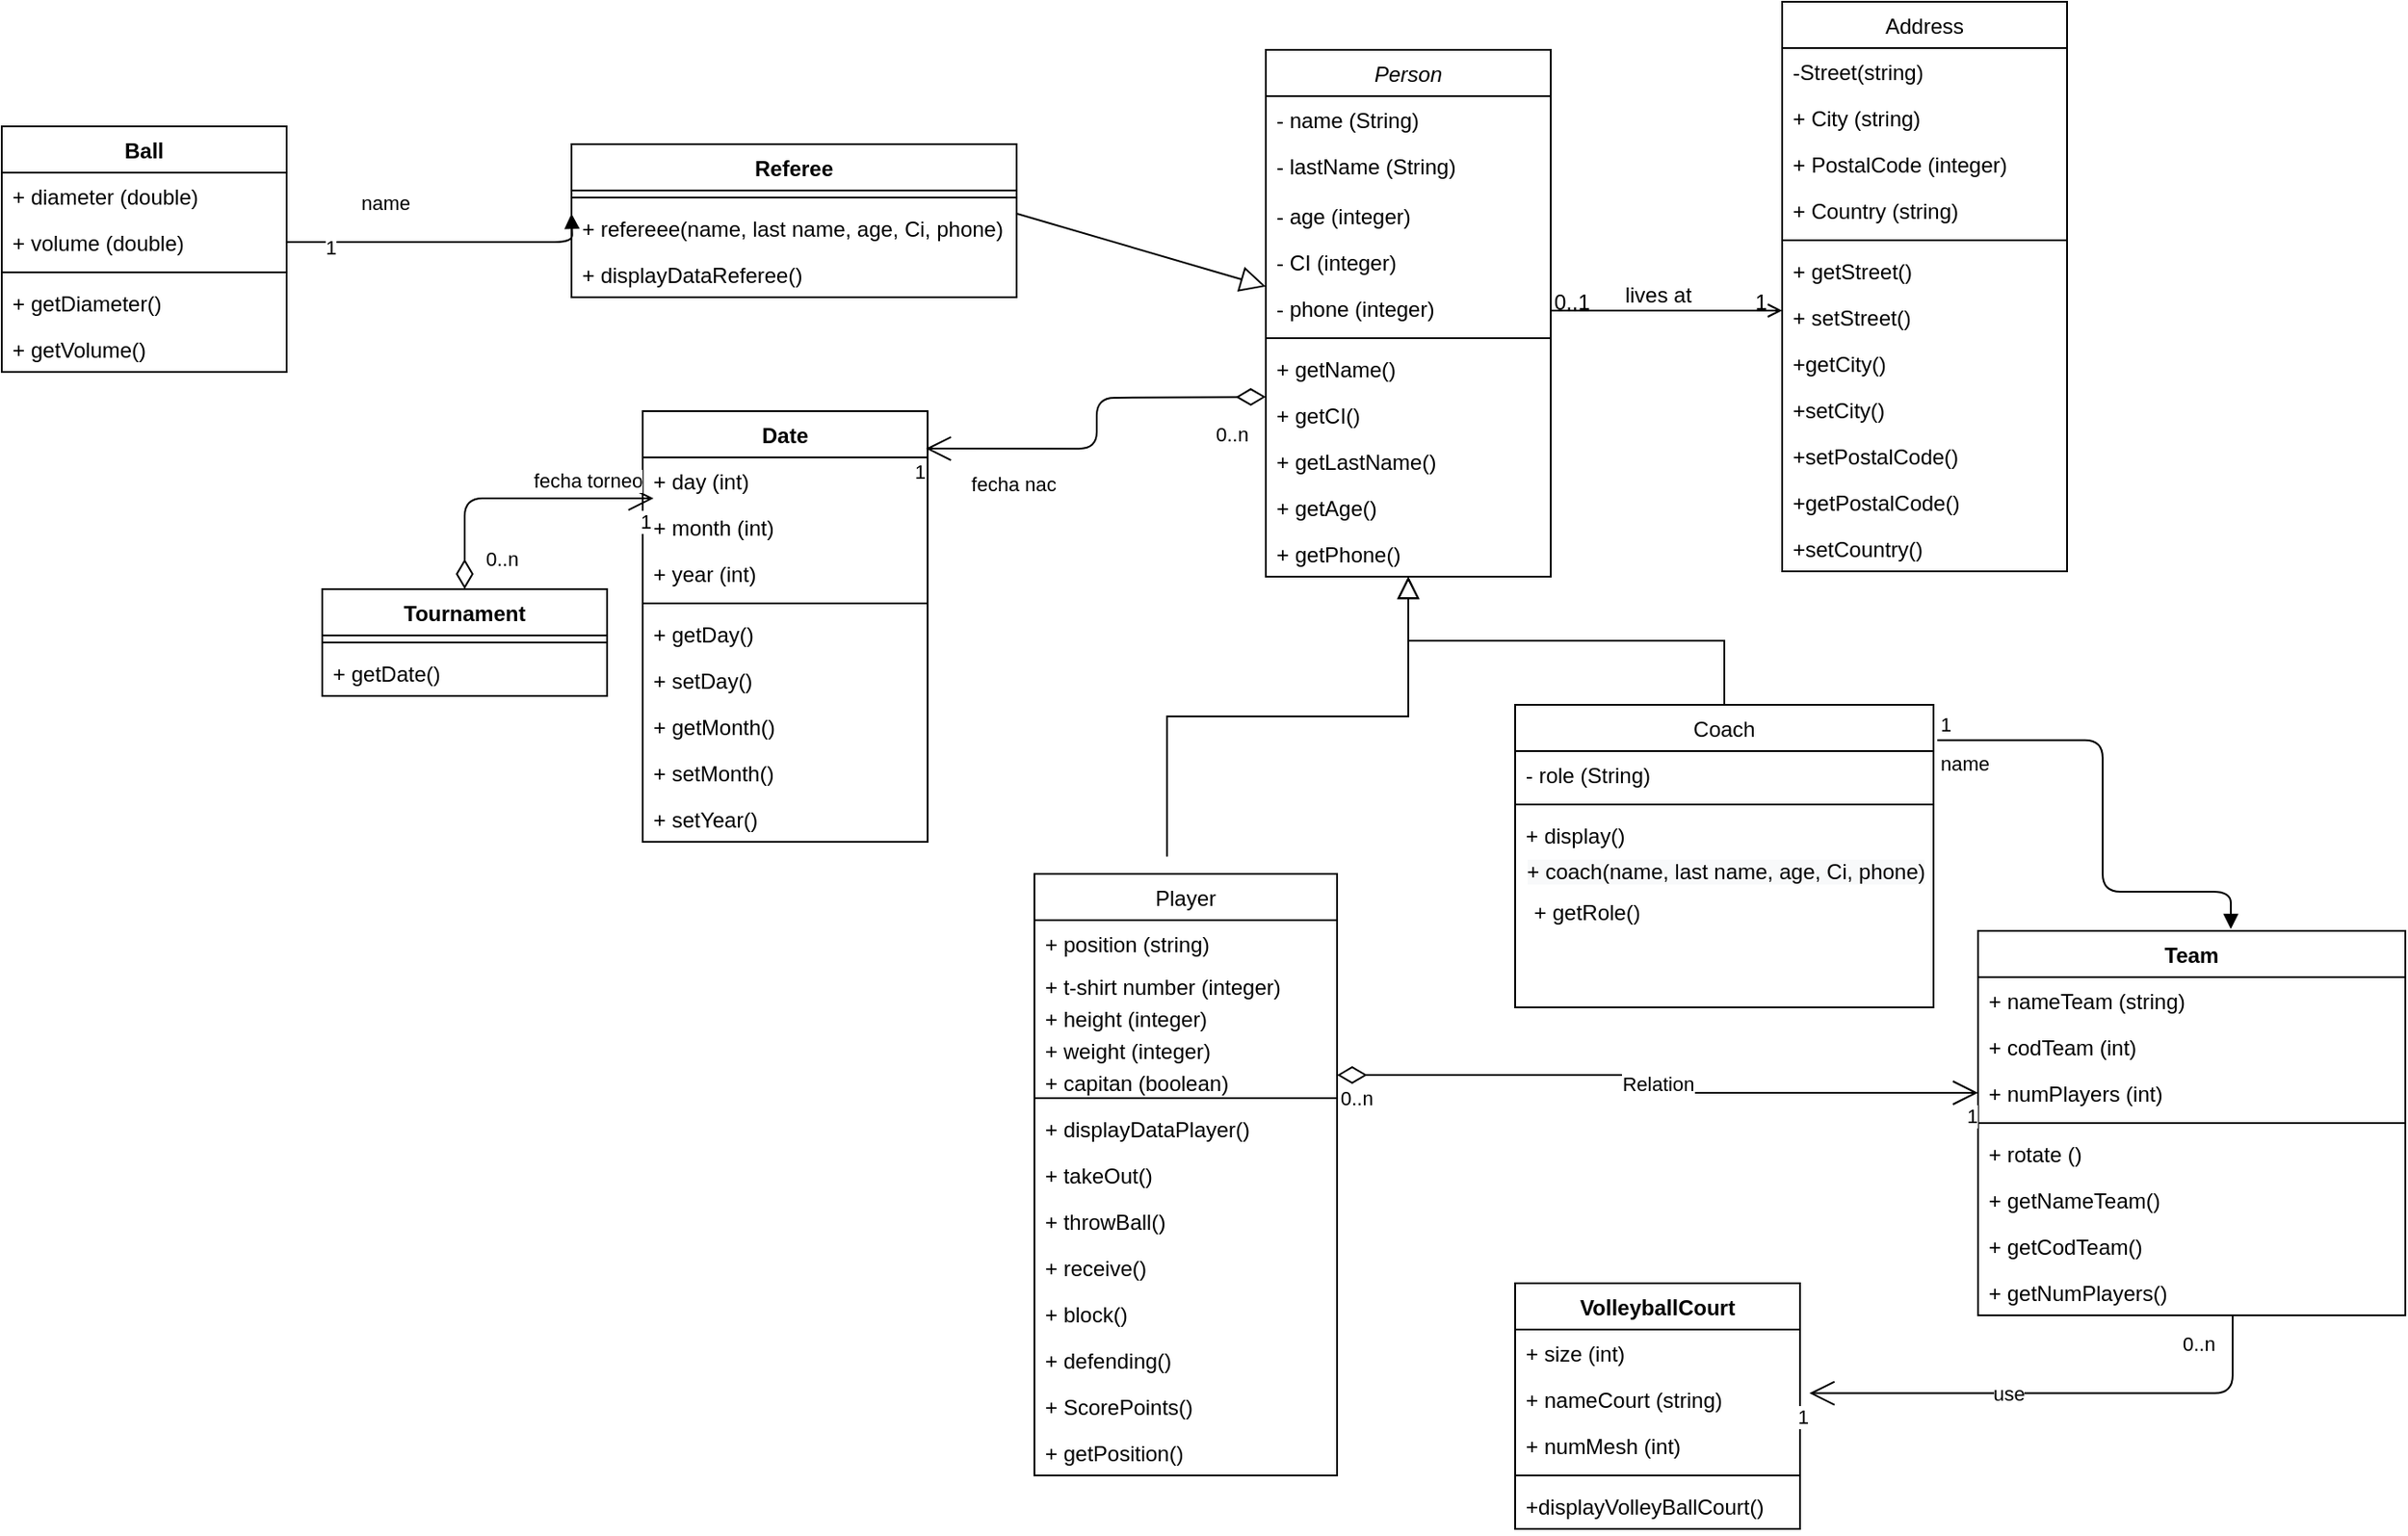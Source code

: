 <mxfile version="14.9.4" type="device"><diagram id="C5RBs43oDa-KdzZeNtuy" name="Page-1"><mxGraphModel dx="1935" dy="487" grid="1" gridSize="10" guides="1" tooltips="1" connect="1" arrows="1" fold="1" page="1" pageScale="1" pageWidth="827" pageHeight="1169" math="0" shadow="0"><root><mxCell id="WIyWlLk6GJQsqaUBKTNV-0"/><mxCell id="WIyWlLk6GJQsqaUBKTNV-1" parent="WIyWlLk6GJQsqaUBKTNV-0"/><mxCell id="zkfFHV4jXpPFQw0GAbJ--0" value="Person" style="swimlane;fontStyle=2;align=center;verticalAlign=top;childLayout=stackLayout;horizontal=1;startSize=26;horizontalStack=0;resizeParent=1;resizeLast=0;collapsible=1;marginBottom=0;rounded=0;shadow=0;strokeWidth=1;" parent="WIyWlLk6GJQsqaUBKTNV-1" vertex="1"><mxGeometry x="220" y="47" width="160" height="296" as="geometry"><mxRectangle x="230" y="140" width="160" height="26" as="alternateBounds"/></mxGeometry></mxCell><mxCell id="zkfFHV4jXpPFQw0GAbJ--1" value="- name (String)" style="text;align=left;verticalAlign=top;spacingLeft=4;spacingRight=4;overflow=hidden;rotatable=0;points=[[0,0.5],[1,0.5]];portConstraint=eastwest;" parent="zkfFHV4jXpPFQw0GAbJ--0" vertex="1"><mxGeometry y="26" width="160" height="26" as="geometry"/></mxCell><mxCell id="zkfFHV4jXpPFQw0GAbJ--2" value="- lastName (String)" style="text;align=left;verticalAlign=top;spacingLeft=4;spacingRight=4;overflow=hidden;rotatable=0;points=[[0,0.5],[1,0.5]];portConstraint=eastwest;rounded=0;shadow=0;html=0;" parent="zkfFHV4jXpPFQw0GAbJ--0" vertex="1"><mxGeometry y="52" width="160" height="28" as="geometry"/></mxCell><mxCell id="zkfFHV4jXpPFQw0GAbJ--3" value="- age (integer)" style="text;align=left;verticalAlign=top;spacingLeft=4;spacingRight=4;overflow=hidden;rotatable=0;points=[[0,0.5],[1,0.5]];portConstraint=eastwest;rounded=0;shadow=0;html=0;" parent="zkfFHV4jXpPFQw0GAbJ--0" vertex="1"><mxGeometry y="80" width="160" height="26" as="geometry"/></mxCell><mxCell id="RpfuzzbG8b3tEnn86XAj-20" value="- CI (integer)" style="text;align=left;verticalAlign=top;spacingLeft=4;spacingRight=4;overflow=hidden;rotatable=0;points=[[0,0.5],[1,0.5]];portConstraint=eastwest;rounded=0;shadow=0;html=0;" vertex="1" parent="zkfFHV4jXpPFQw0GAbJ--0"><mxGeometry y="106" width="160" height="26" as="geometry"/></mxCell><mxCell id="RpfuzzbG8b3tEnn86XAj-21" value="- phone (integer)" style="text;align=left;verticalAlign=top;spacingLeft=4;spacingRight=4;overflow=hidden;rotatable=0;points=[[0,0.5],[1,0.5]];portConstraint=eastwest;rounded=0;shadow=0;html=0;" vertex="1" parent="zkfFHV4jXpPFQw0GAbJ--0"><mxGeometry y="132" width="160" height="26" as="geometry"/></mxCell><mxCell id="zkfFHV4jXpPFQw0GAbJ--4" value="" style="line;html=1;strokeWidth=1;align=left;verticalAlign=middle;spacingTop=-1;spacingLeft=3;spacingRight=3;rotatable=0;labelPosition=right;points=[];portConstraint=eastwest;" parent="zkfFHV4jXpPFQw0GAbJ--0" vertex="1"><mxGeometry y="158" width="160" height="8" as="geometry"/></mxCell><mxCell id="zkfFHV4jXpPFQw0GAbJ--5" value="+ getName()" style="text;align=left;verticalAlign=top;spacingLeft=4;spacingRight=4;overflow=hidden;rotatable=0;points=[[0,0.5],[1,0.5]];portConstraint=eastwest;" parent="zkfFHV4jXpPFQw0GAbJ--0" vertex="1"><mxGeometry y="166" width="160" height="26" as="geometry"/></mxCell><mxCell id="RpfuzzbG8b3tEnn86XAj-23" value="+ getCI()" style="text;align=left;verticalAlign=top;spacingLeft=4;spacingRight=4;overflow=hidden;rotatable=0;points=[[0,0.5],[1,0.5]];portConstraint=eastwest;" vertex="1" parent="zkfFHV4jXpPFQw0GAbJ--0"><mxGeometry y="192" width="160" height="26" as="geometry"/></mxCell><mxCell id="RpfuzzbG8b3tEnn86XAj-94" value="+ getLastName()" style="text;align=left;verticalAlign=top;spacingLeft=4;spacingRight=4;overflow=hidden;rotatable=0;points=[[0,0.5],[1,0.5]];portConstraint=eastwest;" vertex="1" parent="zkfFHV4jXpPFQw0GAbJ--0"><mxGeometry y="218" width="160" height="26" as="geometry"/></mxCell><mxCell id="RpfuzzbG8b3tEnn86XAj-95" value="+ getAge()" style="text;align=left;verticalAlign=top;spacingLeft=4;spacingRight=4;overflow=hidden;rotatable=0;points=[[0,0.5],[1,0.5]];portConstraint=eastwest;" vertex="1" parent="zkfFHV4jXpPFQw0GAbJ--0"><mxGeometry y="244" width="160" height="26" as="geometry"/></mxCell><mxCell id="RpfuzzbG8b3tEnn86XAj-96" value="+ getPhone()" style="text;align=left;verticalAlign=top;spacingLeft=4;spacingRight=4;overflow=hidden;rotatable=0;points=[[0,0.5],[1,0.5]];portConstraint=eastwest;" vertex="1" parent="zkfFHV4jXpPFQw0GAbJ--0"><mxGeometry y="270" width="160" height="26" as="geometry"/></mxCell><mxCell id="zkfFHV4jXpPFQw0GAbJ--6" value="Player" style="swimlane;fontStyle=0;align=center;verticalAlign=top;childLayout=stackLayout;horizontal=1;startSize=26;horizontalStack=0;resizeParent=1;resizeLast=0;collapsible=1;marginBottom=0;rounded=0;shadow=0;strokeWidth=1;" parent="WIyWlLk6GJQsqaUBKTNV-1" vertex="1"><mxGeometry x="90" y="510" width="170" height="338" as="geometry"><mxRectangle x="80" y="428" width="160" height="26" as="alternateBounds"/></mxGeometry></mxCell><mxCell id="zkfFHV4jXpPFQw0GAbJ--8" value="+ position (string)" style="text;align=left;verticalAlign=top;spacingLeft=4;spacingRight=4;overflow=hidden;rotatable=0;points=[[0,0.5],[1,0.5]];portConstraint=eastwest;rounded=0;shadow=0;html=0;" parent="zkfFHV4jXpPFQw0GAbJ--6" vertex="1"><mxGeometry y="26" width="170" height="24" as="geometry"/></mxCell><mxCell id="RpfuzzbG8b3tEnn86XAj-27" value="+ t-shirt number (integer)" style="text;align=left;verticalAlign=top;spacingLeft=4;spacingRight=4;overflow=hidden;rotatable=0;points=[[0,0.5],[1,0.5]];portConstraint=eastwest;" vertex="1" parent="zkfFHV4jXpPFQw0GAbJ--6"><mxGeometry y="50" width="170" height="18" as="geometry"/></mxCell><mxCell id="RpfuzzbG8b3tEnn86XAj-63" value="+ height (integer)" style="text;align=left;verticalAlign=top;spacingLeft=4;spacingRight=4;overflow=hidden;rotatable=0;points=[[0,0.5],[1,0.5]];portConstraint=eastwest;" vertex="1" parent="zkfFHV4jXpPFQw0GAbJ--6"><mxGeometry y="68" width="170" height="18" as="geometry"/></mxCell><mxCell id="RpfuzzbG8b3tEnn86XAj-127" value="+ weight (integer)" style="text;align=left;verticalAlign=top;spacingLeft=4;spacingRight=4;overflow=hidden;rotatable=0;points=[[0,0.5],[1,0.5]];portConstraint=eastwest;" vertex="1" parent="zkfFHV4jXpPFQw0GAbJ--6"><mxGeometry y="86" width="170" height="18" as="geometry"/></mxCell><mxCell id="zkfFHV4jXpPFQw0GAbJ--7" value="+ capitan (boolean)" style="text;align=left;verticalAlign=top;spacingLeft=4;spacingRight=4;overflow=hidden;rotatable=0;points=[[0,0.5],[1,0.5]];portConstraint=eastwest;" parent="zkfFHV4jXpPFQw0GAbJ--6" vertex="1"><mxGeometry y="104" width="170" height="18" as="geometry"/></mxCell><mxCell id="zkfFHV4jXpPFQw0GAbJ--9" value="" style="line;html=1;strokeWidth=1;align=left;verticalAlign=middle;spacingTop=-1;spacingLeft=3;spacingRight=3;rotatable=0;labelPosition=right;points=[];portConstraint=eastwest;" parent="zkfFHV4jXpPFQw0GAbJ--6" vertex="1"><mxGeometry y="122" width="170" height="8" as="geometry"/></mxCell><mxCell id="zkfFHV4jXpPFQw0GAbJ--11" value="+ displayDataPlayer()" style="text;align=left;verticalAlign=top;spacingLeft=4;spacingRight=4;overflow=hidden;rotatable=0;points=[[0,0.5],[1,0.5]];portConstraint=eastwest;" parent="zkfFHV4jXpPFQw0GAbJ--6" vertex="1"><mxGeometry y="130" width="170" height="26" as="geometry"/></mxCell><mxCell id="RpfuzzbG8b3tEnn86XAj-112" value="+ takeOut()" style="text;align=left;verticalAlign=top;spacingLeft=4;spacingRight=4;overflow=hidden;rotatable=0;points=[[0,0.5],[1,0.5]];portConstraint=eastwest;" vertex="1" parent="zkfFHV4jXpPFQw0GAbJ--6"><mxGeometry y="156" width="170" height="26" as="geometry"/></mxCell><mxCell id="RpfuzzbG8b3tEnn86XAj-105" value="+ throwBall()" style="text;align=left;verticalAlign=top;spacingLeft=4;spacingRight=4;overflow=hidden;rotatable=0;points=[[0,0.5],[1,0.5]];portConstraint=eastwest;" vertex="1" parent="zkfFHV4jXpPFQw0GAbJ--6"><mxGeometry y="182" width="170" height="26" as="geometry"/></mxCell><mxCell id="RpfuzzbG8b3tEnn86XAj-47" value="+ receive()" style="text;align=left;verticalAlign=top;spacingLeft=4;spacingRight=4;overflow=hidden;rotatable=0;points=[[0,0.5],[1,0.5]];portConstraint=eastwest;" vertex="1" parent="zkfFHV4jXpPFQw0GAbJ--6"><mxGeometry y="208" width="170" height="26" as="geometry"/></mxCell><mxCell id="RpfuzzbG8b3tEnn86XAj-48" value="+ block()" style="text;align=left;verticalAlign=top;spacingLeft=4;spacingRight=4;overflow=hidden;rotatable=0;points=[[0,0.5],[1,0.5]];portConstraint=eastwest;" vertex="1" parent="zkfFHV4jXpPFQw0GAbJ--6"><mxGeometry y="234" width="170" height="26" as="geometry"/></mxCell><mxCell id="RpfuzzbG8b3tEnn86XAj-49" value="+ defending()" style="text;align=left;verticalAlign=top;spacingLeft=4;spacingRight=4;overflow=hidden;rotatable=0;points=[[0,0.5],[1,0.5]];portConstraint=eastwest;" vertex="1" parent="zkfFHV4jXpPFQw0GAbJ--6"><mxGeometry y="260" width="170" height="26" as="geometry"/></mxCell><mxCell id="RpfuzzbG8b3tEnn86XAj-129" value="+ ScorePoints()" style="text;align=left;verticalAlign=top;spacingLeft=4;spacingRight=4;overflow=hidden;rotatable=0;points=[[0,0.5],[1,0.5]];portConstraint=eastwest;" vertex="1" parent="zkfFHV4jXpPFQw0GAbJ--6"><mxGeometry y="286" width="170" height="26" as="geometry"/></mxCell><mxCell id="RpfuzzbG8b3tEnn86XAj-50" value="+ getPosition()" style="text;align=left;verticalAlign=top;spacingLeft=4;spacingRight=4;overflow=hidden;rotatable=0;points=[[0,0.5],[1,0.5]];portConstraint=eastwest;" vertex="1" parent="zkfFHV4jXpPFQw0GAbJ--6"><mxGeometry y="312" width="170" height="26" as="geometry"/></mxCell><mxCell id="zkfFHV4jXpPFQw0GAbJ--12" value="" style="endArrow=block;endSize=10;endFill=0;shadow=0;strokeWidth=1;rounded=0;edgeStyle=elbowEdgeStyle;elbow=vertical;exitX=0.438;exitY=-0.029;exitDx=0;exitDy=0;exitPerimeter=0;" parent="WIyWlLk6GJQsqaUBKTNV-1" source="zkfFHV4jXpPFQw0GAbJ--6" target="zkfFHV4jXpPFQw0GAbJ--0" edge="1"><mxGeometry width="160" relative="1" as="geometry"><mxPoint x="200" y="203" as="sourcePoint"/><mxPoint x="200" y="203" as="targetPoint"/></mxGeometry></mxCell><mxCell id="zkfFHV4jXpPFQw0GAbJ--13" value="Coach" style="swimlane;fontStyle=0;align=center;verticalAlign=top;childLayout=stackLayout;horizontal=1;startSize=26;horizontalStack=0;resizeParent=1;resizeLast=0;collapsible=1;marginBottom=0;rounded=0;shadow=0;strokeWidth=1;" parent="WIyWlLk6GJQsqaUBKTNV-1" vertex="1"><mxGeometry x="360" y="415" width="235" height="170" as="geometry"><mxRectangle x="340" y="380" width="170" height="26" as="alternateBounds"/></mxGeometry></mxCell><mxCell id="RpfuzzbG8b3tEnn86XAj-55" value="- role (String)" style="text;align=left;verticalAlign=top;spacingLeft=4;spacingRight=4;overflow=hidden;rotatable=0;points=[[0,0.5],[1,0.5]];portConstraint=eastwest;" vertex="1" parent="zkfFHV4jXpPFQw0GAbJ--13"><mxGeometry y="26" width="235" height="26" as="geometry"/></mxCell><mxCell id="zkfFHV4jXpPFQw0GAbJ--15" value="" style="line;html=1;strokeWidth=1;align=left;verticalAlign=middle;spacingTop=-1;spacingLeft=3;spacingRight=3;rotatable=0;labelPosition=right;points=[];portConstraint=eastwest;" parent="zkfFHV4jXpPFQw0GAbJ--13" vertex="1"><mxGeometry y="52" width="235" height="8" as="geometry"/></mxCell><mxCell id="RpfuzzbG8b3tEnn86XAj-61" value="+ display()" style="text;strokeColor=none;fillColor=none;align=left;verticalAlign=top;spacingLeft=4;spacingRight=4;overflow=hidden;rotatable=0;points=[[0,0.5],[1,0.5]];portConstraint=eastwest;" vertex="1" parent="zkfFHV4jXpPFQw0GAbJ--13"><mxGeometry y="60" width="235" height="24" as="geometry"/></mxCell><mxCell id="RpfuzzbG8b3tEnn86XAj-101" value="&lt;span style=&quot;color: rgb(0 , 0 , 0) ; font-family: &amp;#34;helvetica&amp;#34; ; font-size: 12px ; font-style: normal ; font-weight: 400 ; letter-spacing: normal ; text-align: left ; text-indent: 0px ; text-transform: none ; word-spacing: 0px ; background-color: rgb(248 , 249 , 250) ; display: inline ; float: none&quot;&gt;+ coach(name, last name, age, Ci, phone)&lt;/span&gt;" style="text;html=1;align=center;verticalAlign=middle;resizable=0;points=[];autosize=1;strokeColor=none;" vertex="1" parent="zkfFHV4jXpPFQw0GAbJ--13"><mxGeometry y="84" width="235" height="20" as="geometry"/></mxCell><mxCell id="zkfFHV4jXpPFQw0GAbJ--16" value="" style="endArrow=block;endSize=10;endFill=0;shadow=0;strokeWidth=1;rounded=0;edgeStyle=elbowEdgeStyle;elbow=vertical;" parent="WIyWlLk6GJQsqaUBKTNV-1" source="zkfFHV4jXpPFQw0GAbJ--13" target="zkfFHV4jXpPFQw0GAbJ--0" edge="1"><mxGeometry width="160" relative="1" as="geometry"><mxPoint x="210" y="373" as="sourcePoint"/><mxPoint x="310" y="271" as="targetPoint"/></mxGeometry></mxCell><mxCell id="zkfFHV4jXpPFQw0GAbJ--17" value="Address" style="swimlane;fontStyle=0;align=center;verticalAlign=top;childLayout=stackLayout;horizontal=1;startSize=26;horizontalStack=0;resizeParent=1;resizeLast=0;collapsible=1;marginBottom=0;rounded=0;shadow=0;strokeWidth=1;" parent="WIyWlLk6GJQsqaUBKTNV-1" vertex="1"><mxGeometry x="510" y="20" width="160" height="320" as="geometry"><mxRectangle x="550" y="140" width="160" height="26" as="alternateBounds"/></mxGeometry></mxCell><mxCell id="zkfFHV4jXpPFQw0GAbJ--18" value="-Street(string)" style="text;align=left;verticalAlign=top;spacingLeft=4;spacingRight=4;overflow=hidden;rotatable=0;points=[[0,0.5],[1,0.5]];portConstraint=eastwest;" parent="zkfFHV4jXpPFQw0GAbJ--17" vertex="1"><mxGeometry y="26" width="160" height="26" as="geometry"/></mxCell><mxCell id="zkfFHV4jXpPFQw0GAbJ--19" value="+ City (string)" style="text;align=left;verticalAlign=top;spacingLeft=4;spacingRight=4;overflow=hidden;rotatable=0;points=[[0,0.5],[1,0.5]];portConstraint=eastwest;rounded=0;shadow=0;html=0;" parent="zkfFHV4jXpPFQw0GAbJ--17" vertex="1"><mxGeometry y="52" width="160" height="26" as="geometry"/></mxCell><mxCell id="zkfFHV4jXpPFQw0GAbJ--21" value="+ PostalCode (integer)" style="text;align=left;verticalAlign=top;spacingLeft=4;spacingRight=4;overflow=hidden;rotatable=0;points=[[0,0.5],[1,0.5]];portConstraint=eastwest;rounded=0;shadow=0;html=0;" parent="zkfFHV4jXpPFQw0GAbJ--17" vertex="1"><mxGeometry y="78" width="160" height="26" as="geometry"/></mxCell><mxCell id="zkfFHV4jXpPFQw0GAbJ--22" value="+ Country (string)" style="text;align=left;verticalAlign=top;spacingLeft=4;spacingRight=4;overflow=hidden;rotatable=0;points=[[0,0.5],[1,0.5]];portConstraint=eastwest;rounded=0;shadow=0;html=0;" parent="zkfFHV4jXpPFQw0GAbJ--17" vertex="1"><mxGeometry y="104" width="160" height="26" as="geometry"/></mxCell><mxCell id="zkfFHV4jXpPFQw0GAbJ--23" value="" style="line;html=1;strokeWidth=1;align=left;verticalAlign=middle;spacingTop=-1;spacingLeft=3;spacingRight=3;rotatable=0;labelPosition=right;points=[];portConstraint=eastwest;" parent="zkfFHV4jXpPFQw0GAbJ--17" vertex="1"><mxGeometry y="130" width="160" height="8" as="geometry"/></mxCell><mxCell id="zkfFHV4jXpPFQw0GAbJ--24" value="+ getStreet()" style="text;align=left;verticalAlign=top;spacingLeft=4;spacingRight=4;overflow=hidden;rotatable=0;points=[[0,0.5],[1,0.5]];portConstraint=eastwest;" parent="zkfFHV4jXpPFQw0GAbJ--17" vertex="1"><mxGeometry y="138" width="160" height="26" as="geometry"/></mxCell><mxCell id="RpfuzzbG8b3tEnn86XAj-121" value="+ setStreet()" style="text;align=left;verticalAlign=top;spacingLeft=4;spacingRight=4;overflow=hidden;rotatable=0;points=[[0,0.5],[1,0.5]];portConstraint=eastwest;" vertex="1" parent="zkfFHV4jXpPFQw0GAbJ--17"><mxGeometry y="164" width="160" height="26" as="geometry"/></mxCell><mxCell id="zkfFHV4jXpPFQw0GAbJ--25" value="+getCity()" style="text;align=left;verticalAlign=top;spacingLeft=4;spacingRight=4;overflow=hidden;rotatable=0;points=[[0,0.5],[1,0.5]];portConstraint=eastwest;" parent="zkfFHV4jXpPFQw0GAbJ--17" vertex="1"><mxGeometry y="190" width="160" height="26" as="geometry"/></mxCell><mxCell id="RpfuzzbG8b3tEnn86XAj-122" value="+setCity()" style="text;align=left;verticalAlign=top;spacingLeft=4;spacingRight=4;overflow=hidden;rotatable=0;points=[[0,0.5],[1,0.5]];portConstraint=eastwest;" vertex="1" parent="zkfFHV4jXpPFQw0GAbJ--17"><mxGeometry y="216" width="160" height="26" as="geometry"/></mxCell><mxCell id="RpfuzzbG8b3tEnn86XAj-123" value="+setPostalCode()" style="text;align=left;verticalAlign=top;spacingLeft=4;spacingRight=4;overflow=hidden;rotatable=0;points=[[0,0.5],[1,0.5]];portConstraint=eastwest;" vertex="1" parent="zkfFHV4jXpPFQw0GAbJ--17"><mxGeometry y="242" width="160" height="26" as="geometry"/></mxCell><mxCell id="RpfuzzbG8b3tEnn86XAj-124" value="+getPostalCode()" style="text;align=left;verticalAlign=top;spacingLeft=4;spacingRight=4;overflow=hidden;rotatable=0;points=[[0,0.5],[1,0.5]];portConstraint=eastwest;" vertex="1" parent="zkfFHV4jXpPFQw0GAbJ--17"><mxGeometry y="268" width="160" height="26" as="geometry"/></mxCell><mxCell id="RpfuzzbG8b3tEnn86XAj-125" value="+setCountry()" style="text;align=left;verticalAlign=top;spacingLeft=4;spacingRight=4;overflow=hidden;rotatable=0;points=[[0,0.5],[1,0.5]];portConstraint=eastwest;" vertex="1" parent="zkfFHV4jXpPFQw0GAbJ--17"><mxGeometry y="294" width="160" height="26" as="geometry"/></mxCell><mxCell id="zkfFHV4jXpPFQw0GAbJ--26" value="" style="endArrow=open;shadow=0;strokeWidth=1;rounded=0;endFill=1;edgeStyle=elbowEdgeStyle;elbow=vertical;" parent="WIyWlLk6GJQsqaUBKTNV-1" source="zkfFHV4jXpPFQw0GAbJ--0" target="zkfFHV4jXpPFQw0GAbJ--17" edge="1"><mxGeometry x="0.5" y="41" relative="1" as="geometry"><mxPoint x="380" y="192" as="sourcePoint"/><mxPoint x="540" y="192" as="targetPoint"/><mxPoint x="-40" y="32" as="offset"/></mxGeometry></mxCell><mxCell id="zkfFHV4jXpPFQw0GAbJ--27" value="0..1" style="resizable=0;align=left;verticalAlign=bottom;labelBackgroundColor=none;fontSize=12;" parent="zkfFHV4jXpPFQw0GAbJ--26" connectable="0" vertex="1"><mxGeometry x="-1" relative="1" as="geometry"><mxPoint y="4" as="offset"/></mxGeometry></mxCell><mxCell id="zkfFHV4jXpPFQw0GAbJ--28" value="1" style="resizable=0;align=right;verticalAlign=bottom;labelBackgroundColor=none;fontSize=12;" parent="zkfFHV4jXpPFQw0GAbJ--26" connectable="0" vertex="1"><mxGeometry x="1" relative="1" as="geometry"><mxPoint x="-7" y="4" as="offset"/></mxGeometry></mxCell><mxCell id="zkfFHV4jXpPFQw0GAbJ--29" value="lives at" style="text;html=1;resizable=0;points=[];;align=center;verticalAlign=middle;labelBackgroundColor=none;rounded=0;shadow=0;strokeWidth=1;fontSize=12;" parent="zkfFHV4jXpPFQw0GAbJ--26" vertex="1" connectable="0"><mxGeometry x="0.5" y="49" relative="1" as="geometry"><mxPoint x="-38" y="40" as="offset"/></mxGeometry></mxCell><mxCell id="RpfuzzbG8b3tEnn86XAj-4" value="Referee" style="swimlane;fontStyle=1;align=center;verticalAlign=top;childLayout=stackLayout;horizontal=1;startSize=26;horizontalStack=0;resizeParent=1;resizeParentMax=0;resizeLast=0;collapsible=1;marginBottom=0;" vertex="1" parent="WIyWlLk6GJQsqaUBKTNV-1"><mxGeometry x="-170" y="100" width="250" height="86" as="geometry"/></mxCell><mxCell id="RpfuzzbG8b3tEnn86XAj-6" value="" style="line;strokeWidth=1;fillColor=none;align=left;verticalAlign=middle;spacingTop=-1;spacingLeft=3;spacingRight=3;rotatable=0;labelPosition=right;points=[];portConstraint=eastwest;" vertex="1" parent="RpfuzzbG8b3tEnn86XAj-4"><mxGeometry y="26" width="250" height="8" as="geometry"/></mxCell><mxCell id="RpfuzzbG8b3tEnn86XAj-7" value="+ refereee(name, last name, age, Ci, phone)" style="text;strokeColor=none;fillColor=none;align=left;verticalAlign=top;spacingLeft=4;spacingRight=4;overflow=hidden;rotatable=0;points=[[0,0.5],[1,0.5]];portConstraint=eastwest;" vertex="1" parent="RpfuzzbG8b3tEnn86XAj-4"><mxGeometry y="34" width="250" height="26" as="geometry"/></mxCell><mxCell id="RpfuzzbG8b3tEnn86XAj-93" value="+ displayDataReferee()" style="text;strokeColor=none;fillColor=none;align=left;verticalAlign=top;spacingLeft=4;spacingRight=4;overflow=hidden;rotatable=0;points=[[0,0.5],[1,0.5]];portConstraint=eastwest;" vertex="1" parent="RpfuzzbG8b3tEnn86XAj-4"><mxGeometry y="60" width="250" height="26" as="geometry"/></mxCell><mxCell id="RpfuzzbG8b3tEnn86XAj-19" value="" style="endArrow=block;endFill=0;endSize=12;html=1;exitX=1;exitY=0.5;exitDx=0;exitDy=0;" edge="1" parent="WIyWlLk6GJQsqaUBKTNV-1"><mxGeometry width="160" relative="1" as="geometry"><mxPoint x="80" y="139" as="sourcePoint"/><mxPoint x="220" y="180" as="targetPoint"/><Array as="points"/></mxGeometry></mxCell><mxCell id="RpfuzzbG8b3tEnn86XAj-28" value="VolleyballCourt" style="swimlane;fontStyle=1;align=center;verticalAlign=top;childLayout=stackLayout;horizontal=1;startSize=26;horizontalStack=0;resizeParent=1;resizeParentMax=0;resizeLast=0;collapsible=1;marginBottom=0;" vertex="1" parent="WIyWlLk6GJQsqaUBKTNV-1"><mxGeometry x="360" y="740" width="160" height="138" as="geometry"/></mxCell><mxCell id="RpfuzzbG8b3tEnn86XAj-29" value="+ size (int)" style="text;strokeColor=none;fillColor=none;align=left;verticalAlign=top;spacingLeft=4;spacingRight=4;overflow=hidden;rotatable=0;points=[[0,0.5],[1,0.5]];portConstraint=eastwest;" vertex="1" parent="RpfuzzbG8b3tEnn86XAj-28"><mxGeometry y="26" width="160" height="26" as="geometry"/></mxCell><mxCell id="RpfuzzbG8b3tEnn86XAj-45" value="+ nameCourt (string)" style="text;strokeColor=none;fillColor=none;align=left;verticalAlign=top;spacingLeft=4;spacingRight=4;overflow=hidden;rotatable=0;points=[[0,0.5],[1,0.5]];portConstraint=eastwest;" vertex="1" parent="RpfuzzbG8b3tEnn86XAj-28"><mxGeometry y="52" width="160" height="26" as="geometry"/></mxCell><mxCell id="RpfuzzbG8b3tEnn86XAj-41" value="+ numMesh (int)" style="text;strokeColor=none;fillColor=none;align=left;verticalAlign=top;spacingLeft=4;spacingRight=4;overflow=hidden;rotatable=0;points=[[0,0.5],[1,0.5]];portConstraint=eastwest;" vertex="1" parent="RpfuzzbG8b3tEnn86XAj-28"><mxGeometry y="78" width="160" height="26" as="geometry"/></mxCell><mxCell id="RpfuzzbG8b3tEnn86XAj-30" value="" style="line;strokeWidth=1;fillColor=none;align=left;verticalAlign=middle;spacingTop=-1;spacingLeft=3;spacingRight=3;rotatable=0;labelPosition=right;points=[];portConstraint=eastwest;" vertex="1" parent="RpfuzzbG8b3tEnn86XAj-28"><mxGeometry y="104" width="160" height="8" as="geometry"/></mxCell><mxCell id="RpfuzzbG8b3tEnn86XAj-31" value="+displayVolleyBallCourt()" style="text;strokeColor=none;fillColor=none;align=left;verticalAlign=top;spacingLeft=4;spacingRight=4;overflow=hidden;rotatable=0;points=[[0,0.5],[1,0.5]];portConstraint=eastwest;" vertex="1" parent="RpfuzzbG8b3tEnn86XAj-28"><mxGeometry y="112" width="160" height="26" as="geometry"/></mxCell><mxCell id="RpfuzzbG8b3tEnn86XAj-36" value="Team" style="swimlane;fontStyle=1;align=center;verticalAlign=top;childLayout=stackLayout;horizontal=1;startSize=26;horizontalStack=0;resizeParent=1;resizeParentMax=0;resizeLast=0;collapsible=1;marginBottom=0;" vertex="1" parent="WIyWlLk6GJQsqaUBKTNV-1"><mxGeometry x="620" y="542" width="240" height="216" as="geometry"/></mxCell><mxCell id="RpfuzzbG8b3tEnn86XAj-37" value="+ nameTeam (string)" style="text;strokeColor=none;fillColor=none;align=left;verticalAlign=top;spacingLeft=4;spacingRight=4;overflow=hidden;rotatable=0;points=[[0,0.5],[1,0.5]];portConstraint=eastwest;" vertex="1" parent="RpfuzzbG8b3tEnn86XAj-36"><mxGeometry y="26" width="240" height="26" as="geometry"/></mxCell><mxCell id="RpfuzzbG8b3tEnn86XAj-51" value="+ codTeam (int)" style="text;strokeColor=none;fillColor=none;align=left;verticalAlign=top;spacingLeft=4;spacingRight=4;overflow=hidden;rotatable=0;points=[[0,0.5],[1,0.5]];portConstraint=eastwest;" vertex="1" parent="RpfuzzbG8b3tEnn86XAj-36"><mxGeometry y="52" width="240" height="26" as="geometry"/></mxCell><mxCell id="RpfuzzbG8b3tEnn86XAj-52" value="+ numPlayers (int)" style="text;strokeColor=none;fillColor=none;align=left;verticalAlign=top;spacingLeft=4;spacingRight=4;overflow=hidden;rotatable=0;points=[[0,0.5],[1,0.5]];portConstraint=eastwest;" vertex="1" parent="RpfuzzbG8b3tEnn86XAj-36"><mxGeometry y="78" width="240" height="26" as="geometry"/></mxCell><mxCell id="RpfuzzbG8b3tEnn86XAj-38" value="" style="line;strokeWidth=1;fillColor=none;align=left;verticalAlign=middle;spacingTop=-1;spacingLeft=3;spacingRight=3;rotatable=0;labelPosition=right;points=[];portConstraint=eastwest;" vertex="1" parent="RpfuzzbG8b3tEnn86XAj-36"><mxGeometry y="104" width="240" height="8" as="geometry"/></mxCell><mxCell id="RpfuzzbG8b3tEnn86XAj-39" value="+ rotate ()" style="text;strokeColor=none;fillColor=none;align=left;verticalAlign=top;spacingLeft=4;spacingRight=4;overflow=hidden;rotatable=0;points=[[0,0.5],[1,0.5]];portConstraint=eastwest;" vertex="1" parent="RpfuzzbG8b3tEnn86XAj-36"><mxGeometry y="112" width="240" height="26" as="geometry"/></mxCell><mxCell id="RpfuzzbG8b3tEnn86XAj-118" value="+ getNameTeam()" style="text;strokeColor=none;fillColor=none;align=left;verticalAlign=top;spacingLeft=4;spacingRight=4;overflow=hidden;rotatable=0;points=[[0,0.5],[1,0.5]];portConstraint=eastwest;" vertex="1" parent="RpfuzzbG8b3tEnn86XAj-36"><mxGeometry y="138" width="240" height="26" as="geometry"/></mxCell><mxCell id="RpfuzzbG8b3tEnn86XAj-119" value="+ getCodTeam()" style="text;strokeColor=none;fillColor=none;align=left;verticalAlign=top;spacingLeft=4;spacingRight=4;overflow=hidden;rotatable=0;points=[[0,0.5],[1,0.5]];portConstraint=eastwest;" vertex="1" parent="RpfuzzbG8b3tEnn86XAj-36"><mxGeometry y="164" width="240" height="26" as="geometry"/></mxCell><mxCell id="RpfuzzbG8b3tEnn86XAj-120" value="+ getNumPlayers()" style="text;strokeColor=none;fillColor=none;align=left;verticalAlign=top;spacingLeft=4;spacingRight=4;overflow=hidden;rotatable=0;points=[[0,0.5],[1,0.5]];portConstraint=eastwest;" vertex="1" parent="RpfuzzbG8b3tEnn86XAj-36"><mxGeometry y="190" width="240" height="26" as="geometry"/></mxCell><mxCell id="RpfuzzbG8b3tEnn86XAj-53" value="name" style="endArrow=block;endFill=1;html=1;edgeStyle=orthogonalEdgeStyle;align=left;verticalAlign=top;startSize=10;exitX=1.009;exitY=0.117;exitDx=0;exitDy=0;exitPerimeter=0;" edge="1" parent="WIyWlLk6GJQsqaUBKTNV-1" source="zkfFHV4jXpPFQw0GAbJ--13"><mxGeometry x="-1" relative="1" as="geometry"><mxPoint x="494" y="462.41" as="sourcePoint"/><mxPoint x="762" y="541" as="targetPoint"/><Array as="points"><mxPoint x="690" y="435"/><mxPoint x="690" y="520"/><mxPoint x="762" y="520"/></Array></mxGeometry></mxCell><mxCell id="RpfuzzbG8b3tEnn86XAj-54" value="1" style="edgeLabel;resizable=0;html=1;align=left;verticalAlign=bottom;" connectable="0" vertex="1" parent="RpfuzzbG8b3tEnn86XAj-53"><mxGeometry x="-1" relative="1" as="geometry"/></mxCell><mxCell id="RpfuzzbG8b3tEnn86XAj-64" value="Ball" style="swimlane;fontStyle=1;align=center;verticalAlign=top;childLayout=stackLayout;horizontal=1;startSize=26;horizontalStack=0;resizeParent=1;resizeParentMax=0;resizeLast=0;collapsible=1;marginBottom=0;" vertex="1" parent="WIyWlLk6GJQsqaUBKTNV-1"><mxGeometry x="-490" y="90" width="160" height="138" as="geometry"/></mxCell><mxCell id="RpfuzzbG8b3tEnn86XAj-65" value="+ diameter (double)" style="text;strokeColor=none;fillColor=none;align=left;verticalAlign=top;spacingLeft=4;spacingRight=4;overflow=hidden;rotatable=0;points=[[0,0.5],[1,0.5]];portConstraint=eastwest;" vertex="1" parent="RpfuzzbG8b3tEnn86XAj-64"><mxGeometry y="26" width="160" height="26" as="geometry"/></mxCell><mxCell id="RpfuzzbG8b3tEnn86XAj-68" value="+ volume (double)" style="text;strokeColor=none;fillColor=none;align=left;verticalAlign=top;spacingLeft=4;spacingRight=4;overflow=hidden;rotatable=0;points=[[0,0.5],[1,0.5]];portConstraint=eastwest;" vertex="1" parent="RpfuzzbG8b3tEnn86XAj-64"><mxGeometry y="52" width="160" height="26" as="geometry"/></mxCell><mxCell id="RpfuzzbG8b3tEnn86XAj-66" value="" style="line;strokeWidth=1;fillColor=none;align=left;verticalAlign=middle;spacingTop=-1;spacingLeft=3;spacingRight=3;rotatable=0;labelPosition=right;points=[];portConstraint=eastwest;" vertex="1" parent="RpfuzzbG8b3tEnn86XAj-64"><mxGeometry y="78" width="160" height="8" as="geometry"/></mxCell><mxCell id="RpfuzzbG8b3tEnn86XAj-67" value="+ getDiameter()" style="text;strokeColor=none;fillColor=none;align=left;verticalAlign=top;spacingLeft=4;spacingRight=4;overflow=hidden;rotatable=0;points=[[0,0.5],[1,0.5]];portConstraint=eastwest;" vertex="1" parent="RpfuzzbG8b3tEnn86XAj-64"><mxGeometry y="86" width="160" height="26" as="geometry"/></mxCell><mxCell id="RpfuzzbG8b3tEnn86XAj-126" value="+ getVolume()" style="text;strokeColor=none;fillColor=none;align=left;verticalAlign=top;spacingLeft=4;spacingRight=4;overflow=hidden;rotatable=0;points=[[0,0.5],[1,0.5]];portConstraint=eastwest;" vertex="1" parent="RpfuzzbG8b3tEnn86XAj-64"><mxGeometry y="112" width="160" height="26" as="geometry"/></mxCell><mxCell id="RpfuzzbG8b3tEnn86XAj-69" value="Date" style="swimlane;fontStyle=1;align=center;verticalAlign=top;childLayout=stackLayout;horizontal=1;startSize=26;horizontalStack=0;resizeParent=1;resizeParentMax=0;resizeLast=0;collapsible=1;marginBottom=0;" vertex="1" parent="WIyWlLk6GJQsqaUBKTNV-1"><mxGeometry x="-130" y="250" width="160" height="242" as="geometry"/></mxCell><mxCell id="RpfuzzbG8b3tEnn86XAj-70" value="+ day (int)" style="text;strokeColor=none;fillColor=none;align=left;verticalAlign=top;spacingLeft=4;spacingRight=4;overflow=hidden;rotatable=0;points=[[0,0.5],[1,0.5]];portConstraint=eastwest;" vertex="1" parent="RpfuzzbG8b3tEnn86XAj-69"><mxGeometry y="26" width="160" height="26" as="geometry"/></mxCell><mxCell id="RpfuzzbG8b3tEnn86XAj-74" value="+ month (int)" style="text;strokeColor=none;fillColor=none;align=left;verticalAlign=top;spacingLeft=4;spacingRight=4;overflow=hidden;rotatable=0;points=[[0,0.5],[1,0.5]];portConstraint=eastwest;" vertex="1" parent="RpfuzzbG8b3tEnn86XAj-69"><mxGeometry y="52" width="160" height="26" as="geometry"/></mxCell><mxCell id="RpfuzzbG8b3tEnn86XAj-75" value="+ year (int)" style="text;strokeColor=none;fillColor=none;align=left;verticalAlign=top;spacingLeft=4;spacingRight=4;overflow=hidden;rotatable=0;points=[[0,0.5],[1,0.5]];portConstraint=eastwest;" vertex="1" parent="RpfuzzbG8b3tEnn86XAj-69"><mxGeometry y="78" width="160" height="26" as="geometry"/></mxCell><mxCell id="RpfuzzbG8b3tEnn86XAj-71" value="" style="line;strokeWidth=1;fillColor=none;align=left;verticalAlign=middle;spacingTop=-1;spacingLeft=3;spacingRight=3;rotatable=0;labelPosition=right;points=[];portConstraint=eastwest;" vertex="1" parent="RpfuzzbG8b3tEnn86XAj-69"><mxGeometry y="104" width="160" height="8" as="geometry"/></mxCell><mxCell id="RpfuzzbG8b3tEnn86XAj-72" value="+ getDay()" style="text;strokeColor=none;fillColor=none;align=left;verticalAlign=top;spacingLeft=4;spacingRight=4;overflow=hidden;rotatable=0;points=[[0,0.5],[1,0.5]];portConstraint=eastwest;" vertex="1" parent="RpfuzzbG8b3tEnn86XAj-69"><mxGeometry y="112" width="160" height="26" as="geometry"/></mxCell><mxCell id="RpfuzzbG8b3tEnn86XAj-130" value="+ setDay()" style="text;strokeColor=none;fillColor=none;align=left;verticalAlign=top;spacingLeft=4;spacingRight=4;overflow=hidden;rotatable=0;points=[[0,0.5],[1,0.5]];portConstraint=eastwest;" vertex="1" parent="RpfuzzbG8b3tEnn86XAj-69"><mxGeometry y="138" width="160" height="26" as="geometry"/></mxCell><mxCell id="RpfuzzbG8b3tEnn86XAj-106" value="+ getMonth()" style="text;strokeColor=none;fillColor=none;align=left;verticalAlign=top;spacingLeft=4;spacingRight=4;overflow=hidden;rotatable=0;points=[[0,0.5],[1,0.5]];portConstraint=eastwest;" vertex="1" parent="RpfuzzbG8b3tEnn86XAj-69"><mxGeometry y="164" width="160" height="26" as="geometry"/></mxCell><mxCell id="RpfuzzbG8b3tEnn86XAj-131" value="+ setMonth()" style="text;strokeColor=none;fillColor=none;align=left;verticalAlign=top;spacingLeft=4;spacingRight=4;overflow=hidden;rotatable=0;points=[[0,0.5],[1,0.5]];portConstraint=eastwest;" vertex="1" parent="RpfuzzbG8b3tEnn86XAj-69"><mxGeometry y="190" width="160" height="26" as="geometry"/></mxCell><mxCell id="RpfuzzbG8b3tEnn86XAj-107" value="+ setYear()" style="text;strokeColor=none;fillColor=none;align=left;verticalAlign=top;spacingLeft=4;spacingRight=4;overflow=hidden;rotatable=0;points=[[0,0.5],[1,0.5]];portConstraint=eastwest;" vertex="1" parent="RpfuzzbG8b3tEnn86XAj-69"><mxGeometry y="216" width="160" height="26" as="geometry"/></mxCell><mxCell id="RpfuzzbG8b3tEnn86XAj-76" value="fecha nac" style="endArrow=open;html=1;endSize=12;startArrow=diamondThin;startSize=14;startFill=0;edgeStyle=orthogonalEdgeStyle;entryX=0.994;entryY=0.087;entryDx=0;entryDy=0;entryPerimeter=0;" edge="1" parent="WIyWlLk6GJQsqaUBKTNV-1" target="RpfuzzbG8b3tEnn86XAj-69"><mxGeometry x="0.556" y="20" relative="1" as="geometry"><mxPoint x="220" y="242" as="sourcePoint"/><mxPoint x="80" y="240" as="targetPoint"/><mxPoint as="offset"/></mxGeometry></mxCell><mxCell id="RpfuzzbG8b3tEnn86XAj-77" value="0..n" style="edgeLabel;resizable=0;html=1;align=left;verticalAlign=top;" connectable="0" vertex="1" parent="RpfuzzbG8b3tEnn86XAj-76"><mxGeometry x="-1" relative="1" as="geometry"><mxPoint x="-30" y="8" as="offset"/></mxGeometry></mxCell><mxCell id="RpfuzzbG8b3tEnn86XAj-78" value="1" style="edgeLabel;resizable=0;html=1;align=right;verticalAlign=top;" connectable="0" vertex="1" parent="RpfuzzbG8b3tEnn86XAj-76"><mxGeometry x="1" relative="1" as="geometry"/></mxCell><mxCell id="RpfuzzbG8b3tEnn86XAj-42" value="use" style="endArrow=open;html=1;endSize=12;startArrow=none;startSize=14;startFill=0;edgeStyle=orthogonalEdgeStyle;entryX=1.033;entryY=0.377;entryDx=0;entryDy=0;entryPerimeter=0;exitX=0.596;exitY=0.982;exitDx=0;exitDy=0;exitPerimeter=0;" edge="1" parent="WIyWlLk6GJQsqaUBKTNV-1" source="RpfuzzbG8b3tEnn86XAj-120" target="RpfuzzbG8b3tEnn86XAj-45"><mxGeometry x="0.208" relative="1" as="geometry"><mxPoint x="760" y="780" as="sourcePoint"/><mxPoint x="240" y="530.41" as="targetPoint"/><mxPoint as="offset"/></mxGeometry></mxCell><mxCell id="RpfuzzbG8b3tEnn86XAj-43" value="0..n" style="edgeLabel;resizable=0;html=1;align=left;verticalAlign=top;" connectable="0" vertex="1" parent="RpfuzzbG8b3tEnn86XAj-42"><mxGeometry x="-1" relative="1" as="geometry"><mxPoint x="-30" y="3" as="offset"/></mxGeometry></mxCell><mxCell id="RpfuzzbG8b3tEnn86XAj-44" value="1" style="edgeLabel;resizable=0;html=1;align=right;verticalAlign=top;" connectable="0" vertex="1" parent="RpfuzzbG8b3tEnn86XAj-42"><mxGeometry x="1" relative="1" as="geometry"/></mxCell><mxCell id="RpfuzzbG8b3tEnn86XAj-80" value="Tournament" style="swimlane;fontStyle=1;align=center;verticalAlign=top;childLayout=stackLayout;horizontal=1;startSize=26;horizontalStack=0;resizeParent=1;resizeParentMax=0;resizeLast=0;collapsible=1;marginBottom=0;" vertex="1" parent="WIyWlLk6GJQsqaUBKTNV-1"><mxGeometry x="-310" y="350" width="160" height="60" as="geometry"/></mxCell><mxCell id="RpfuzzbG8b3tEnn86XAj-82" value="" style="line;strokeWidth=1;fillColor=none;align=left;verticalAlign=middle;spacingTop=-1;spacingLeft=3;spacingRight=3;rotatable=0;labelPosition=right;points=[];portConstraint=eastwest;" vertex="1" parent="RpfuzzbG8b3tEnn86XAj-80"><mxGeometry y="26" width="160" height="8" as="geometry"/></mxCell><mxCell id="RpfuzzbG8b3tEnn86XAj-83" value="+ getDate()" style="text;strokeColor=none;fillColor=none;align=left;verticalAlign=top;spacingLeft=4;spacingRight=4;overflow=hidden;rotatable=0;points=[[0,0.5],[1,0.5]];portConstraint=eastwest;" vertex="1" parent="RpfuzzbG8b3tEnn86XAj-80"><mxGeometry y="34" width="160" height="26" as="geometry"/></mxCell><mxCell id="RpfuzzbG8b3tEnn86XAj-88" value="fecha torneo" style="endArrow=open;html=1;endSize=12;startArrow=diamondThin;startSize=14;startFill=0;edgeStyle=orthogonalEdgeStyle;exitX=0.5;exitY=0;exitDx=0;exitDy=0;entryX=0.038;entryY=-0.115;entryDx=0;entryDy=0;entryPerimeter=0;" edge="1" parent="WIyWlLk6GJQsqaUBKTNV-1" source="RpfuzzbG8b3tEnn86XAj-80" target="RpfuzzbG8b3tEnn86XAj-74"><mxGeometry x="0.529" y="10" relative="1" as="geometry"><mxPoint x="40" y="250" as="sourcePoint"/><mxPoint x="-130" y="250" as="targetPoint"/><mxPoint as="offset"/></mxGeometry></mxCell><mxCell id="RpfuzzbG8b3tEnn86XAj-89" value="0..n" style="edgeLabel;resizable=0;html=1;align=left;verticalAlign=top;" connectable="0" vertex="1" parent="RpfuzzbG8b3tEnn86XAj-88"><mxGeometry x="-1" relative="1" as="geometry"><mxPoint x="10" y="-30" as="offset"/></mxGeometry></mxCell><mxCell id="RpfuzzbG8b3tEnn86XAj-90" value="1" style="edgeLabel;resizable=0;html=1;align=right;verticalAlign=top;" connectable="0" vertex="1" parent="RpfuzzbG8b3tEnn86XAj-88"><mxGeometry x="1" relative="1" as="geometry"/></mxCell><mxCell id="RpfuzzbG8b3tEnn86XAj-102" value="Relation" style="endArrow=open;html=1;endSize=12;startArrow=diamondThin;startSize=14;startFill=0;edgeStyle=orthogonalEdgeStyle;entryX=0;entryY=0.5;entryDx=0;entryDy=0;exitX=1;exitY=0.5;exitDx=0;exitDy=0;" edge="1" parent="WIyWlLk6GJQsqaUBKTNV-1" source="zkfFHV4jXpPFQw0GAbJ--7" target="RpfuzzbG8b3tEnn86XAj-52"><mxGeometry relative="1" as="geometry"><mxPoint x="270" y="633" as="sourcePoint"/><mxPoint x="460" y="615.41" as="targetPoint"/></mxGeometry></mxCell><mxCell id="RpfuzzbG8b3tEnn86XAj-103" value="0..n" style="edgeLabel;resizable=0;html=1;align=left;verticalAlign=top;" connectable="0" vertex="1" parent="RpfuzzbG8b3tEnn86XAj-102"><mxGeometry x="-1" relative="1" as="geometry"/></mxCell><mxCell id="RpfuzzbG8b3tEnn86XAj-104" value="1" style="edgeLabel;resizable=0;html=1;align=right;verticalAlign=top;" connectable="0" vertex="1" parent="RpfuzzbG8b3tEnn86XAj-102"><mxGeometry x="1" relative="1" as="geometry"/></mxCell><mxCell id="RpfuzzbG8b3tEnn86XAj-110" value="name" style="endArrow=block;endFill=1;html=1;edgeStyle=orthogonalEdgeStyle;align=left;verticalAlign=top;startSize=10;entryX=0;entryY=0.5;entryDx=0;entryDy=0;exitX=1;exitY=0.5;exitDx=0;exitDy=0;" edge="1" parent="WIyWlLk6GJQsqaUBKTNV-1" source="RpfuzzbG8b3tEnn86XAj-68"><mxGeometry x="-0.545" y="35" relative="1" as="geometry"><mxPoint x="-300" y="155" as="sourcePoint"/><mxPoint x="-170" y="139" as="targetPoint"/><mxPoint as="offset"/></mxGeometry></mxCell><mxCell id="RpfuzzbG8b3tEnn86XAj-111" value="1" style="edgeLabel;resizable=0;html=1;align=left;verticalAlign=bottom;" connectable="0" vertex="1" parent="RpfuzzbG8b3tEnn86XAj-110"><mxGeometry x="-1" relative="1" as="geometry"><mxPoint x="20" y="11" as="offset"/></mxGeometry></mxCell><mxCell id="RpfuzzbG8b3tEnn86XAj-116" value="+ getRole()" style="text;html=1;align=center;verticalAlign=middle;resizable=0;points=[];autosize=1;strokeColor=none;" vertex="1" parent="WIyWlLk6GJQsqaUBKTNV-1"><mxGeometry x="360" y="522" width="80" height="20" as="geometry"/></mxCell></root></mxGraphModel></diagram></mxfile>
